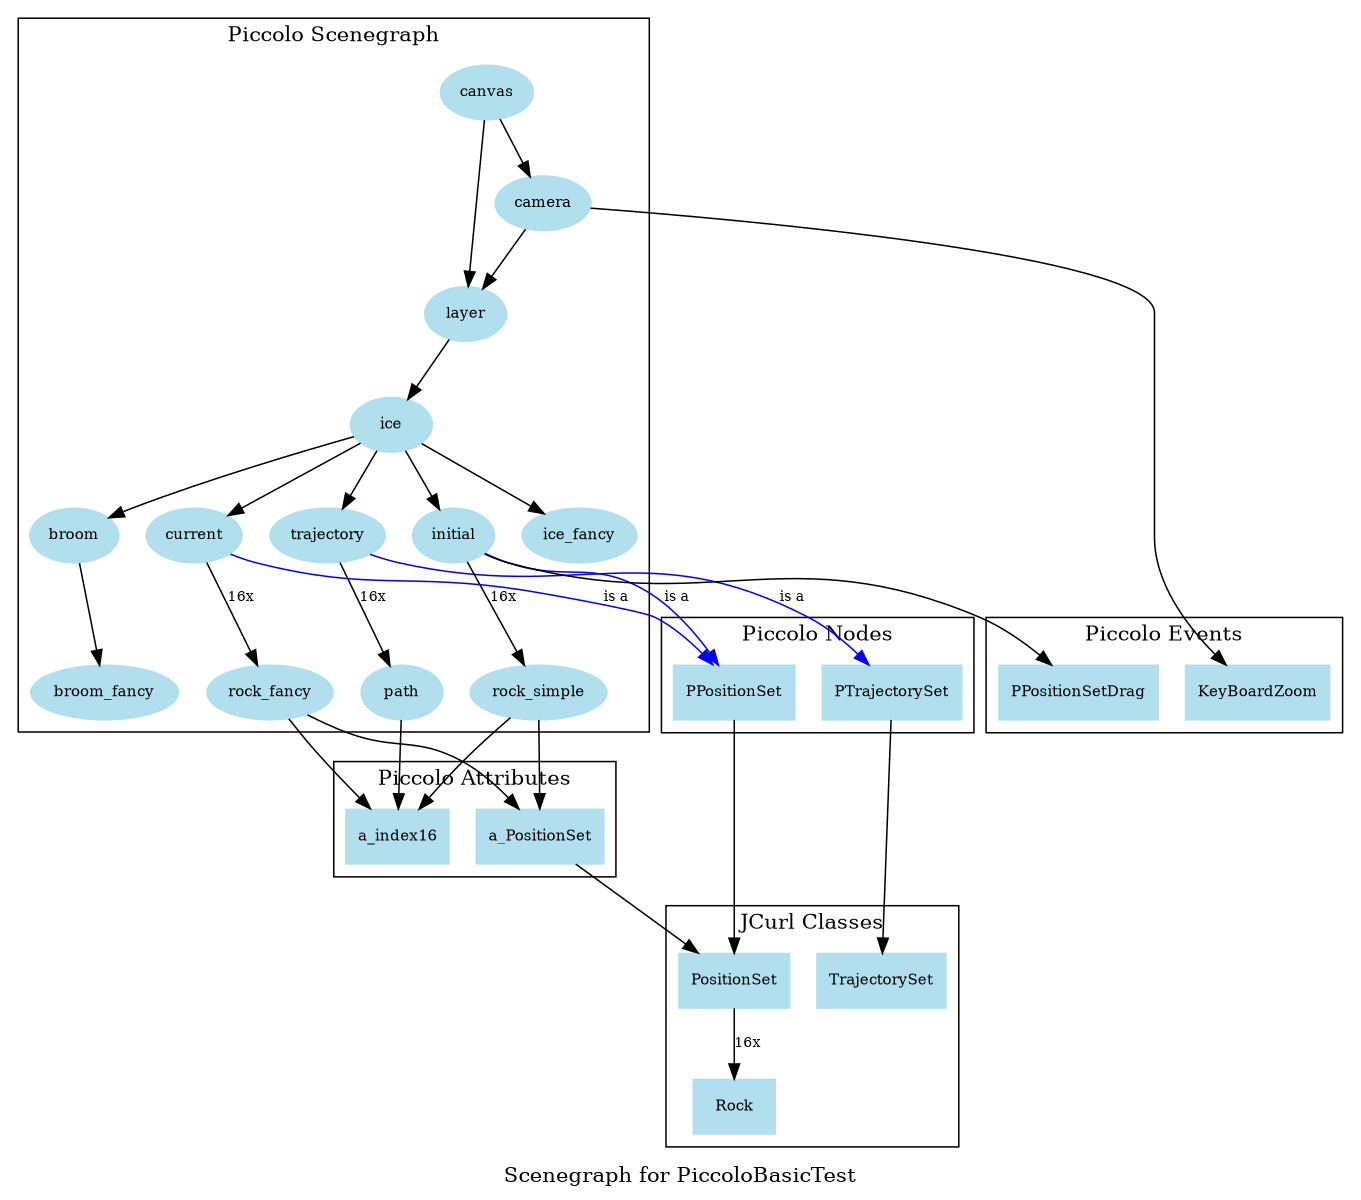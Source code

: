 #!/usr/bin/dot -Tsvg -o scenegraph.svg
/*
    $Id$

	See http://www.graphviz.org/Documentation.php
	
*/
digraph G {
	rankdir=TD;

	label="Scenegraph for PiccoloBasicTest";
	size="10,8"; 
	node [color=lightblue2, style=filled, fontsize=10];
	edge [fontsize=9];

subgraph cluster_jcurl_classes { 
	node [shape=record];
	label="JCurl Classes"; 
	
	PositionSet;
	Rock;
	TrajectorySet;
	PositionSet -> Rock [label="16x"];
}
subgraph cluster_attributes { 
	node [shape=record];
	label="Piccolo Attributes"; 
	
	a_PositionSet;
	a_index16;
	
	a_PositionSet -> PositionSet;
}
subgraph cluster_zui_classes { 
	node [shape=record];
	label="Piccolo Nodes"; 
	
	PPositionSet;
#	PRock;
	PTrajectorySet -> TrajectorySet;

#	PPositionSet -> PRock [label="16x"];
	PPositionSet -> PositionSet
#	PRock -> Rock;
}
subgraph cluster_zui_events { 
	node [shape=record];
	label="Piccolo Events"; 
	
	KeyBoardZoom;
	PPositionSetDrag;
}
subgraph cluster_scenegraph { 
	label="Piccolo Scenegraph"; 
	canvas -> camera;
	canvas -> layer;
	camera -> layer;
	layer -> ice;
	camera -> KeyBoardZoom;
	ice -> ice_fancy;
	ice -> broom;
	ice -> trajectory;
	ice -> current;
	ice -> initial;

	broom -> broom_fancy;

	initial -> rock_simple [label="16x"];
	initial -> PPositionSet [color=blue, label="is a"];
	initial -> PPositionSetDrag;
#	rock_simple -> PRock;
	rock_simple -> a_index16;
	rock_simple -> a_PositionSet;

	current -> rock_fancy [label="16x"];
	current -> PPositionSet [color=blue, label="is a"];
#	rock_fancy -> PRock;
	rock_fancy -> a_index16;
	rock_fancy -> a_PositionSet;
	
	trajectory -> PTrajectorySet [color=blue, label="is a"];
	trajectory -> path [label="16x"];
	path -> a_index16;
}
}